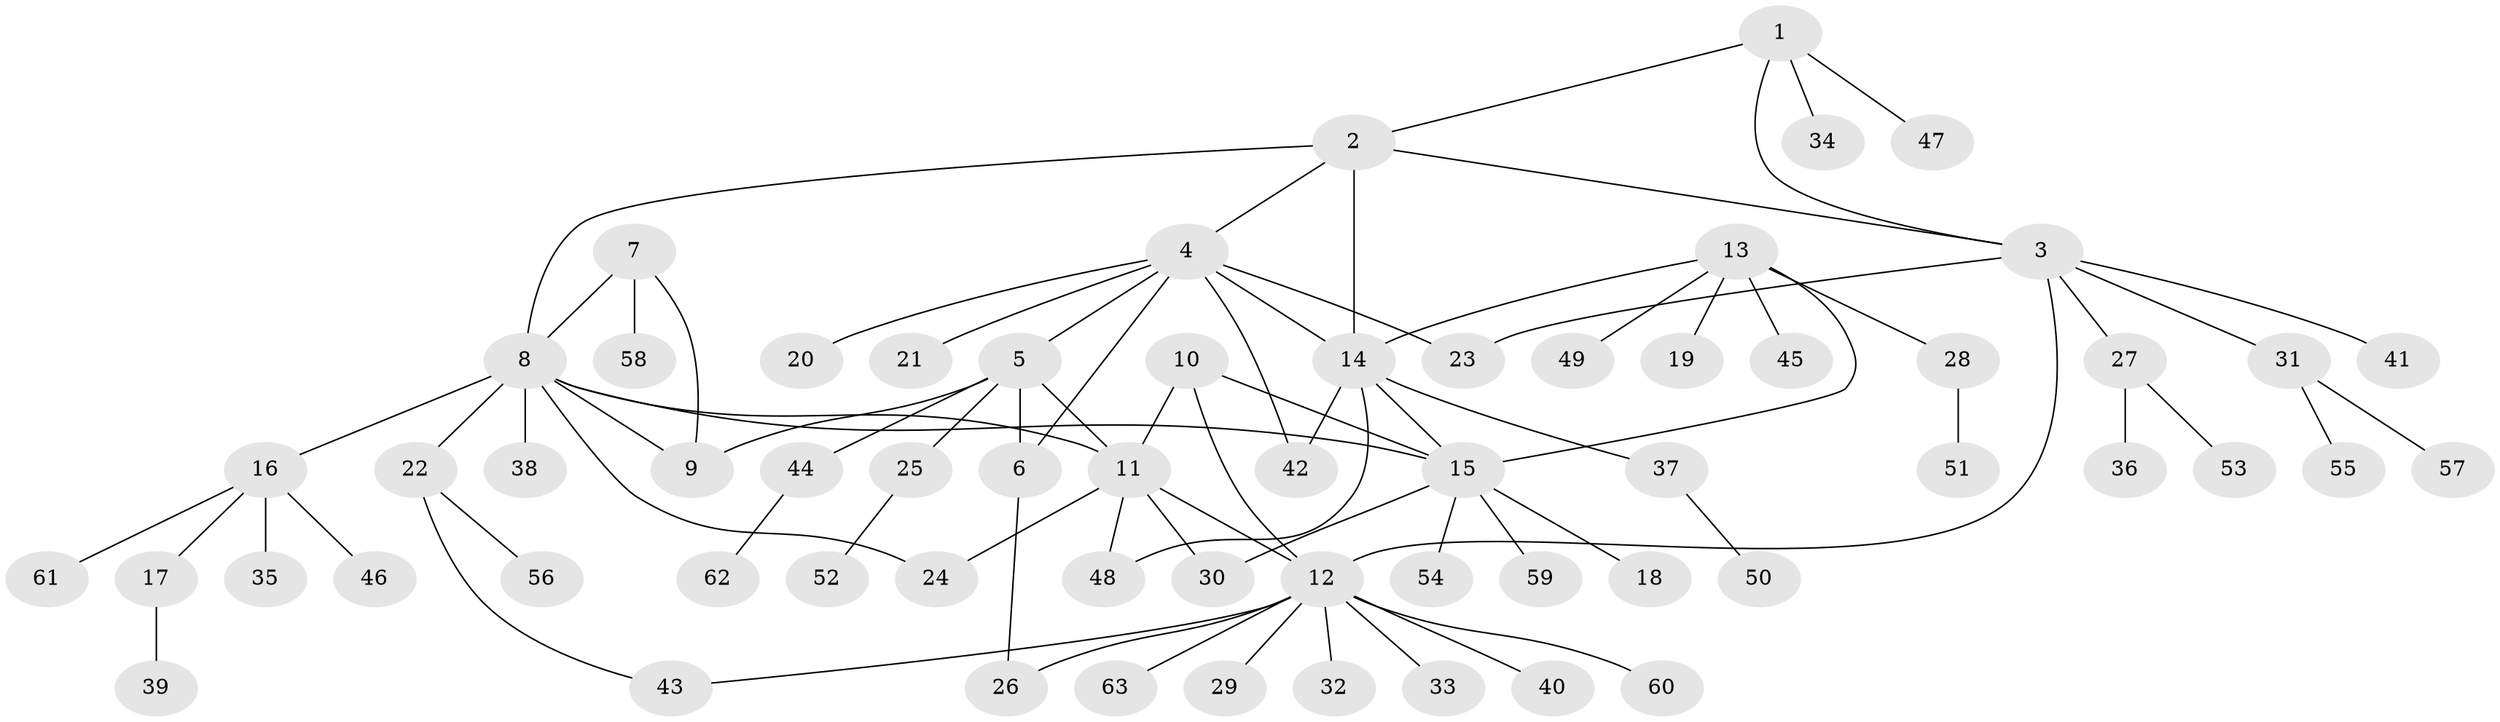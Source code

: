 // Generated by graph-tools (version 1.1) at 2025/26/03/09/25 03:26:36]
// undirected, 63 vertices, 80 edges
graph export_dot {
graph [start="1"]
  node [color=gray90,style=filled];
  1;
  2;
  3;
  4;
  5;
  6;
  7;
  8;
  9;
  10;
  11;
  12;
  13;
  14;
  15;
  16;
  17;
  18;
  19;
  20;
  21;
  22;
  23;
  24;
  25;
  26;
  27;
  28;
  29;
  30;
  31;
  32;
  33;
  34;
  35;
  36;
  37;
  38;
  39;
  40;
  41;
  42;
  43;
  44;
  45;
  46;
  47;
  48;
  49;
  50;
  51;
  52;
  53;
  54;
  55;
  56;
  57;
  58;
  59;
  60;
  61;
  62;
  63;
  1 -- 2;
  1 -- 3;
  1 -- 34;
  1 -- 47;
  2 -- 3;
  2 -- 4;
  2 -- 8;
  2 -- 14;
  3 -- 12;
  3 -- 23;
  3 -- 27;
  3 -- 31;
  3 -- 41;
  4 -- 5;
  4 -- 6;
  4 -- 14;
  4 -- 20;
  4 -- 21;
  4 -- 23;
  4 -- 42;
  5 -- 6;
  5 -- 9;
  5 -- 11;
  5 -- 25;
  5 -- 44;
  6 -- 26;
  7 -- 8;
  7 -- 9;
  7 -- 58;
  8 -- 9;
  8 -- 11;
  8 -- 15;
  8 -- 16;
  8 -- 22;
  8 -- 24;
  8 -- 38;
  10 -- 11;
  10 -- 12;
  10 -- 15;
  11 -- 12;
  11 -- 24;
  11 -- 30;
  11 -- 48;
  12 -- 26;
  12 -- 29;
  12 -- 32;
  12 -- 33;
  12 -- 40;
  12 -- 43;
  12 -- 60;
  12 -- 63;
  13 -- 14;
  13 -- 15;
  13 -- 19;
  13 -- 28;
  13 -- 45;
  13 -- 49;
  14 -- 15;
  14 -- 37;
  14 -- 42;
  14 -- 48;
  15 -- 18;
  15 -- 30;
  15 -- 54;
  15 -- 59;
  16 -- 17;
  16 -- 35;
  16 -- 46;
  16 -- 61;
  17 -- 39;
  22 -- 43;
  22 -- 56;
  25 -- 52;
  27 -- 36;
  27 -- 53;
  28 -- 51;
  31 -- 55;
  31 -- 57;
  37 -- 50;
  44 -- 62;
}

